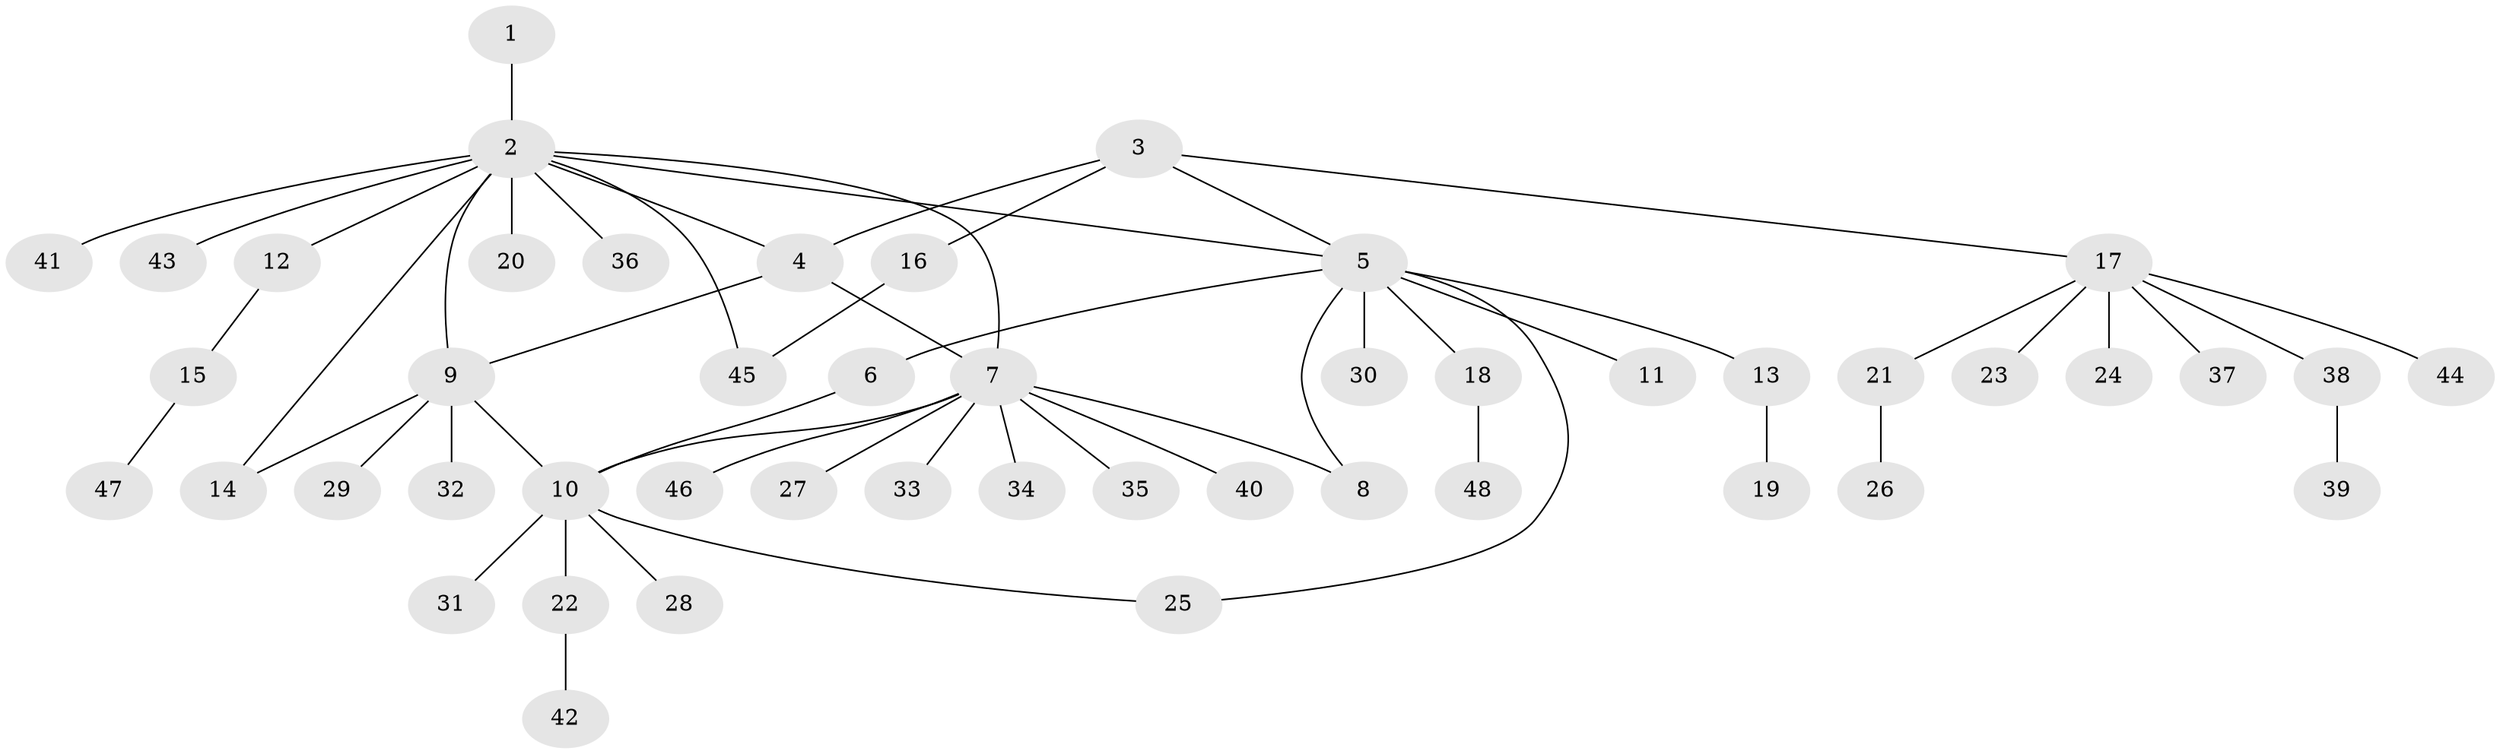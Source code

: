 // coarse degree distribution, {6: 0.10344827586206896, 5: 0.06896551724137931, 1: 0.6551724137931034, 2: 0.10344827586206896, 8: 0.034482758620689655, 9: 0.034482758620689655}
// Generated by graph-tools (version 1.1) at 2025/37/03/04/25 23:37:50]
// undirected, 48 vertices, 56 edges
graph export_dot {
  node [color=gray90,style=filled];
  1;
  2;
  3;
  4;
  5;
  6;
  7;
  8;
  9;
  10;
  11;
  12;
  13;
  14;
  15;
  16;
  17;
  18;
  19;
  20;
  21;
  22;
  23;
  24;
  25;
  26;
  27;
  28;
  29;
  30;
  31;
  32;
  33;
  34;
  35;
  36;
  37;
  38;
  39;
  40;
  41;
  42;
  43;
  44;
  45;
  46;
  47;
  48;
  1 -- 2;
  2 -- 4;
  2 -- 5;
  2 -- 7;
  2 -- 9;
  2 -- 12;
  2 -- 14;
  2 -- 20;
  2 -- 36;
  2 -- 41;
  2 -- 43;
  2 -- 45;
  3 -- 4;
  3 -- 5;
  3 -- 16;
  3 -- 17;
  4 -- 7;
  4 -- 9;
  5 -- 6;
  5 -- 8;
  5 -- 11;
  5 -- 13;
  5 -- 18;
  5 -- 25;
  5 -- 30;
  6 -- 10;
  7 -- 8;
  7 -- 10;
  7 -- 27;
  7 -- 33;
  7 -- 34;
  7 -- 35;
  7 -- 40;
  7 -- 46;
  9 -- 10;
  9 -- 14;
  9 -- 29;
  9 -- 32;
  10 -- 22;
  10 -- 25;
  10 -- 28;
  10 -- 31;
  12 -- 15;
  13 -- 19;
  15 -- 47;
  16 -- 45;
  17 -- 21;
  17 -- 23;
  17 -- 24;
  17 -- 37;
  17 -- 38;
  17 -- 44;
  18 -- 48;
  21 -- 26;
  22 -- 42;
  38 -- 39;
}
